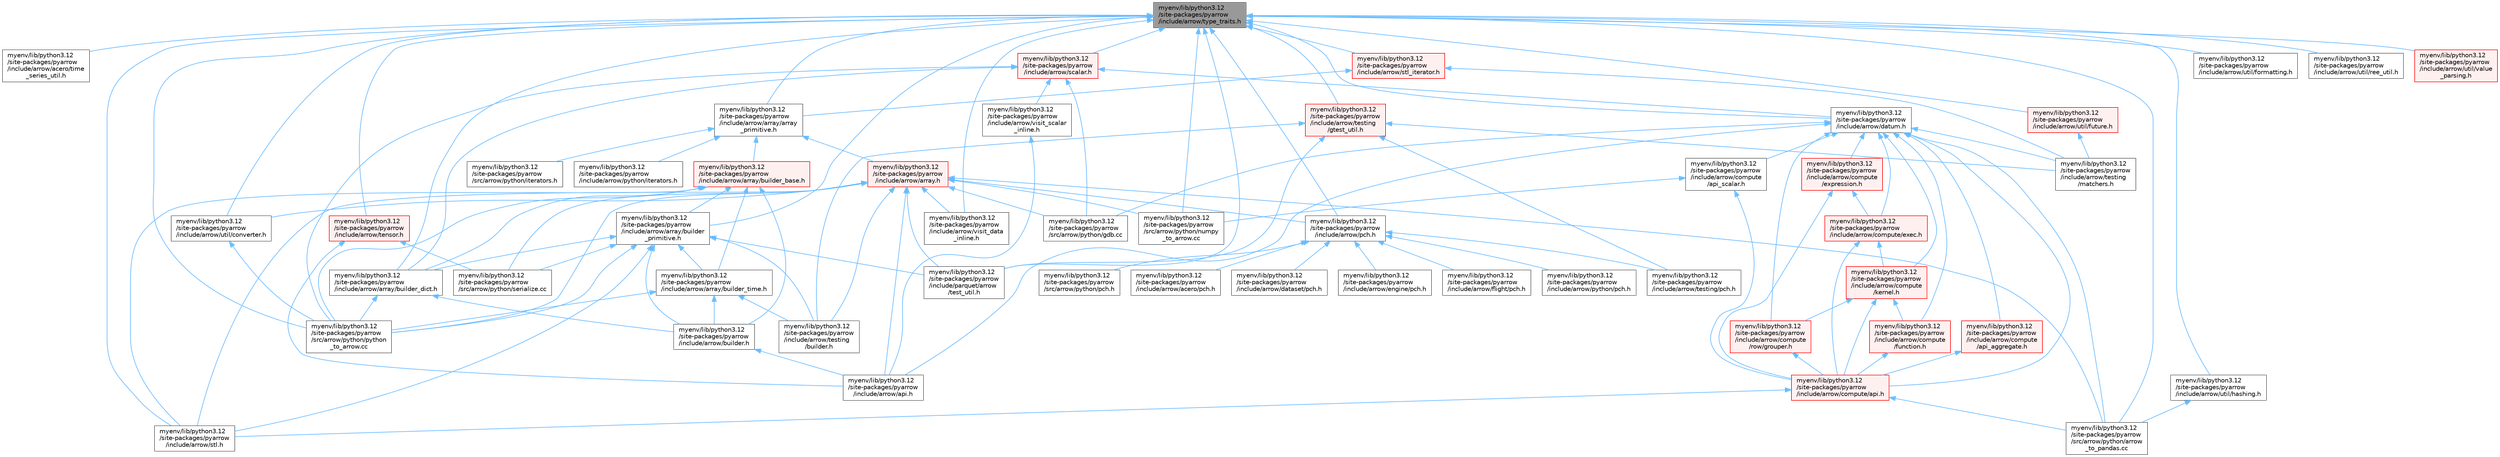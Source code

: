digraph "myenv/lib/python3.12/site-packages/pyarrow/include/arrow/type_traits.h"
{
 // LATEX_PDF_SIZE
  bgcolor="transparent";
  edge [fontname=Helvetica,fontsize=10,labelfontname=Helvetica,labelfontsize=10];
  node [fontname=Helvetica,fontsize=10,shape=box,height=0.2,width=0.4];
  Node1 [id="Node000001",label="myenv/lib/python3.12\l/site-packages/pyarrow\l/include/arrow/type_traits.h",height=0.2,width=0.4,color="gray40", fillcolor="grey60", style="filled", fontcolor="black",tooltip=" "];
  Node1 -> Node2 [id="edge1_Node000001_Node000002",dir="back",color="steelblue1",style="solid",tooltip=" "];
  Node2 [id="Node000002",label="myenv/lib/python3.12\l/site-packages/pyarrow\l/include/arrow/acero/time\l_series_util.h",height=0.2,width=0.4,color="grey40", fillcolor="white", style="filled",URL="$time__series__util_8h.html",tooltip=" "];
  Node1 -> Node3 [id="edge2_Node000001_Node000003",dir="back",color="steelblue1",style="solid",tooltip=" "];
  Node3 [id="Node000003",label="myenv/lib/python3.12\l/site-packages/pyarrow\l/include/arrow/array/array\l_primitive.h",height=0.2,width=0.4,color="grey40", fillcolor="white", style="filled",URL="$array__primitive_8h.html",tooltip=" "];
  Node3 -> Node4 [id="edge3_Node000003_Node000004",dir="back",color="steelblue1",style="solid",tooltip=" "];
  Node4 [id="Node000004",label="myenv/lib/python3.12\l/site-packages/pyarrow\l/include/arrow/array.h",height=0.2,width=0.4,color="red", fillcolor="#FFF0F0", style="filled",URL="$array_8h.html",tooltip=" "];
  Node4 -> Node5 [id="edge4_Node000004_Node000005",dir="back",color="steelblue1",style="solid",tooltip=" "];
  Node5 [id="Node000005",label="myenv/lib/python3.12\l/site-packages/pyarrow\l/include/arrow/api.h",height=0.2,width=0.4,color="grey40", fillcolor="white", style="filled",URL="$include_2arrow_2api_8h.html",tooltip=" "];
  Node4 -> Node10 [id="edge5_Node000004_Node000010",dir="back",color="steelblue1",style="solid",tooltip=" "];
  Node10 [id="Node000010",label="myenv/lib/python3.12\l/site-packages/pyarrow\l/include/arrow/pch.h",height=0.2,width=0.4,color="grey40", fillcolor="white", style="filled",URL="$include_2arrow_2pch_8h.html",tooltip=" "];
  Node10 -> Node11 [id="edge6_Node000010_Node000011",dir="back",color="steelblue1",style="solid",tooltip=" "];
  Node11 [id="Node000011",label="myenv/lib/python3.12\l/site-packages/pyarrow\l/include/arrow/acero/pch.h",height=0.2,width=0.4,color="grey40", fillcolor="white", style="filled",URL="$include_2arrow_2acero_2pch_8h.html",tooltip=" "];
  Node10 -> Node12 [id="edge7_Node000010_Node000012",dir="back",color="steelblue1",style="solid",tooltip=" "];
  Node12 [id="Node000012",label="myenv/lib/python3.12\l/site-packages/pyarrow\l/include/arrow/dataset/pch.h",height=0.2,width=0.4,color="grey40", fillcolor="white", style="filled",URL="$include_2arrow_2dataset_2pch_8h.html",tooltip=" "];
  Node10 -> Node13 [id="edge8_Node000010_Node000013",dir="back",color="steelblue1",style="solid",tooltip=" "];
  Node13 [id="Node000013",label="myenv/lib/python3.12\l/site-packages/pyarrow\l/include/arrow/engine/pch.h",height=0.2,width=0.4,color="grey40", fillcolor="white", style="filled",URL="$include_2arrow_2engine_2pch_8h.html",tooltip=" "];
  Node10 -> Node14 [id="edge9_Node000010_Node000014",dir="back",color="steelblue1",style="solid",tooltip=" "];
  Node14 [id="Node000014",label="myenv/lib/python3.12\l/site-packages/pyarrow\l/include/arrow/flight/pch.h",height=0.2,width=0.4,color="grey40", fillcolor="white", style="filled",URL="$include_2arrow_2flight_2pch_8h.html",tooltip=" "];
  Node10 -> Node15 [id="edge10_Node000010_Node000015",dir="back",color="steelblue1",style="solid",tooltip=" "];
  Node15 [id="Node000015",label="myenv/lib/python3.12\l/site-packages/pyarrow\l/include/arrow/python/pch.h",height=0.2,width=0.4,color="grey40", fillcolor="white", style="filled",URL="$include_2arrow_2python_2pch_8h.html",tooltip=" "];
  Node10 -> Node16 [id="edge11_Node000010_Node000016",dir="back",color="steelblue1",style="solid",tooltip=" "];
  Node16 [id="Node000016",label="myenv/lib/python3.12\l/site-packages/pyarrow\l/include/arrow/testing/pch.h",height=0.2,width=0.4,color="grey40", fillcolor="white", style="filled",URL="$include_2arrow_2testing_2pch_8h.html",tooltip=" "];
  Node10 -> Node17 [id="edge12_Node000010_Node000017",dir="back",color="steelblue1",style="solid",tooltip=" "];
  Node17 [id="Node000017",label="myenv/lib/python3.12\l/site-packages/pyarrow\l/src/arrow/python/pch.h",height=0.2,width=0.4,color="grey40", fillcolor="white", style="filled",URL="$src_2arrow_2python_2pch_8h.html",tooltip=" "];
  Node4 -> Node18 [id="edge13_Node000004_Node000018",dir="back",color="steelblue1",style="solid",tooltip=" "];
  Node18 [id="Node000018",label="myenv/lib/python3.12\l/site-packages/pyarrow\l/include/arrow/stl.h",height=0.2,width=0.4,color="grey40", fillcolor="white", style="filled",URL="$stl_8h.html",tooltip=" "];
  Node4 -> Node19 [id="edge14_Node000004_Node000019",dir="back",color="steelblue1",style="solid",tooltip=" "];
  Node19 [id="Node000019",label="myenv/lib/python3.12\l/site-packages/pyarrow\l/include/arrow/testing\l/builder.h",height=0.2,width=0.4,color="grey40", fillcolor="white", style="filled",URL="$testing_2builder_8h.html",tooltip=" "];
  Node4 -> Node20 [id="edge15_Node000004_Node000020",dir="back",color="steelblue1",style="solid",tooltip=" "];
  Node20 [id="Node000020",label="myenv/lib/python3.12\l/site-packages/pyarrow\l/include/arrow/util/converter.h",height=0.2,width=0.4,color="grey40", fillcolor="white", style="filled",URL="$util_2converter_8h.html",tooltip=" "];
  Node20 -> Node21 [id="edge16_Node000020_Node000021",dir="back",color="steelblue1",style="solid",tooltip=" "];
  Node21 [id="Node000021",label="myenv/lib/python3.12\l/site-packages/pyarrow\l/src/arrow/python/python\l_to_arrow.cc",height=0.2,width=0.4,color="grey40", fillcolor="white", style="filled",URL="$python__to__arrow_8cc.html",tooltip=" "];
  Node4 -> Node23 [id="edge17_Node000004_Node000023",dir="back",color="steelblue1",style="solid",tooltip=" "];
  Node23 [id="Node000023",label="myenv/lib/python3.12\l/site-packages/pyarrow\l/include/arrow/visit_data\l_inline.h",height=0.2,width=0.4,color="grey40", fillcolor="white", style="filled",URL="$visit__data__inline_8h.html",tooltip=" "];
  Node4 -> Node24 [id="edge18_Node000004_Node000024",dir="back",color="steelblue1",style="solid",tooltip=" "];
  Node24 [id="Node000024",label="myenv/lib/python3.12\l/site-packages/pyarrow\l/include/parquet/arrow\l/test_util.h",height=0.2,width=0.4,color="grey40", fillcolor="white", style="filled",URL="$parquet_2arrow_2test__util_8h.html",tooltip=" "];
  Node4 -> Node25 [id="edge19_Node000004_Node000025",dir="back",color="steelblue1",style="solid",tooltip=" "];
  Node25 [id="Node000025",label="myenv/lib/python3.12\l/site-packages/pyarrow\l/src/arrow/python/arrow\l_to_pandas.cc",height=0.2,width=0.4,color="grey40", fillcolor="white", style="filled",URL="$arrow__to__pandas_8cc.html",tooltip=" "];
  Node4 -> Node29 [id="edge20_Node000004_Node000029",dir="back",color="steelblue1",style="solid",tooltip=" "];
  Node29 [id="Node000029",label="myenv/lib/python3.12\l/site-packages/pyarrow\l/src/arrow/python/gdb.cc",height=0.2,width=0.4,color="grey40", fillcolor="white", style="filled",URL="$gdb_8cc.html",tooltip=" "];
  Node4 -> Node30 [id="edge21_Node000004_Node000030",dir="back",color="steelblue1",style="solid",tooltip=" "];
  Node30 [id="Node000030",label="myenv/lib/python3.12\l/site-packages/pyarrow\l/src/arrow/python/numpy\l_to_arrow.cc",height=0.2,width=0.4,color="grey40", fillcolor="white", style="filled",URL="$numpy__to__arrow_8cc.html",tooltip=" "];
  Node4 -> Node21 [id="edge22_Node000004_Node000021",dir="back",color="steelblue1",style="solid",tooltip=" "];
  Node4 -> Node33 [id="edge23_Node000004_Node000033",dir="back",color="steelblue1",style="solid",tooltip=" "];
  Node33 [id="Node000033",label="myenv/lib/python3.12\l/site-packages/pyarrow\l/src/arrow/python/serialize.cc",height=0.2,width=0.4,color="grey40", fillcolor="white", style="filled",URL="$serialize_8cc.html",tooltip=" "];
  Node3 -> Node34 [id="edge24_Node000003_Node000034",dir="back",color="steelblue1",style="solid",tooltip=" "];
  Node34 [id="Node000034",label="myenv/lib/python3.12\l/site-packages/pyarrow\l/include/arrow/array/builder_base.h",height=0.2,width=0.4,color="red", fillcolor="#FFF0F0", style="filled",URL="$builder__base_8h.html",tooltip=" "];
  Node34 -> Node36 [id="edge25_Node000034_Node000036",dir="back",color="steelblue1",style="solid",tooltip=" "];
  Node36 [id="Node000036",label="myenv/lib/python3.12\l/site-packages/pyarrow\l/include/arrow/array/builder_dict.h",height=0.2,width=0.4,color="grey40", fillcolor="white", style="filled",URL="$builder__dict_8h.html",tooltip=" "];
  Node36 -> Node7 [id="edge26_Node000036_Node000007",dir="back",color="steelblue1",style="solid",tooltip=" "];
  Node7 [id="Node000007",label="myenv/lib/python3.12\l/site-packages/pyarrow\l/include/arrow/builder.h",height=0.2,width=0.4,color="grey40", fillcolor="white", style="filled",URL="$builder_8h.html",tooltip=" "];
  Node7 -> Node5 [id="edge27_Node000007_Node000005",dir="back",color="steelblue1",style="solid",tooltip=" "];
  Node36 -> Node21 [id="edge28_Node000036_Node000021",dir="back",color="steelblue1",style="solid",tooltip=" "];
  Node34 -> Node41 [id="edge29_Node000034_Node000041",dir="back",color="steelblue1",style="solid",tooltip=" "];
  Node41 [id="Node000041",label="myenv/lib/python3.12\l/site-packages/pyarrow\l/include/arrow/array/builder\l_primitive.h",height=0.2,width=0.4,color="grey40", fillcolor="white", style="filled",URL="$builder__primitive_8h.html",tooltip=" "];
  Node41 -> Node36 [id="edge30_Node000041_Node000036",dir="back",color="steelblue1",style="solid",tooltip=" "];
  Node41 -> Node42 [id="edge31_Node000041_Node000042",dir="back",color="steelblue1",style="solid",tooltip=" "];
  Node42 [id="Node000042",label="myenv/lib/python3.12\l/site-packages/pyarrow\l/include/arrow/array/builder_time.h",height=0.2,width=0.4,color="grey40", fillcolor="white", style="filled",URL="$builder__time_8h.html",tooltip=" "];
  Node42 -> Node7 [id="edge32_Node000042_Node000007",dir="back",color="steelblue1",style="solid",tooltip=" "];
  Node42 -> Node19 [id="edge33_Node000042_Node000019",dir="back",color="steelblue1",style="solid",tooltip=" "];
  Node42 -> Node21 [id="edge34_Node000042_Node000021",dir="back",color="steelblue1",style="solid",tooltip=" "];
  Node41 -> Node7 [id="edge35_Node000041_Node000007",dir="back",color="steelblue1",style="solid",tooltip=" "];
  Node41 -> Node18 [id="edge36_Node000041_Node000018",dir="back",color="steelblue1",style="solid",tooltip=" "];
  Node41 -> Node19 [id="edge37_Node000041_Node000019",dir="back",color="steelblue1",style="solid",tooltip=" "];
  Node41 -> Node24 [id="edge38_Node000041_Node000024",dir="back",color="steelblue1",style="solid",tooltip=" "];
  Node41 -> Node21 [id="edge39_Node000041_Node000021",dir="back",color="steelblue1",style="solid",tooltip=" "];
  Node41 -> Node33 [id="edge40_Node000041_Node000033",dir="back",color="steelblue1",style="solid",tooltip=" "];
  Node34 -> Node42 [id="edge41_Node000034_Node000042",dir="back",color="steelblue1",style="solid",tooltip=" "];
  Node34 -> Node7 [id="edge42_Node000034_Node000007",dir="back",color="steelblue1",style="solid",tooltip=" "];
  Node34 -> Node18 [id="edge43_Node000034_Node000018",dir="back",color="steelblue1",style="solid",tooltip=" "];
  Node34 -> Node21 [id="edge44_Node000034_Node000021",dir="back",color="steelblue1",style="solid",tooltip=" "];
  Node3 -> Node47 [id="edge45_Node000003_Node000047",dir="back",color="steelblue1",style="solid",tooltip=" "];
  Node47 [id="Node000047",label="myenv/lib/python3.12\l/site-packages/pyarrow\l/include/arrow/python/iterators.h",height=0.2,width=0.4,color="grey40", fillcolor="white", style="filled",URL="$include_2arrow_2python_2iterators_8h.html",tooltip=" "];
  Node3 -> Node48 [id="edge46_Node000003_Node000048",dir="back",color="steelblue1",style="solid",tooltip=" "];
  Node48 [id="Node000048",label="myenv/lib/python3.12\l/site-packages/pyarrow\l/src/arrow/python/iterators.h",height=0.2,width=0.4,color="grey40", fillcolor="white", style="filled",URL="$src_2arrow_2python_2iterators_8h.html",tooltip=" "];
  Node1 -> Node36 [id="edge47_Node000001_Node000036",dir="back",color="steelblue1",style="solid",tooltip=" "];
  Node1 -> Node41 [id="edge48_Node000001_Node000041",dir="back",color="steelblue1",style="solid",tooltip=" "];
  Node1 -> Node49 [id="edge49_Node000001_Node000049",dir="back",color="steelblue1",style="solid",tooltip=" "];
  Node49 [id="Node000049",label="myenv/lib/python3.12\l/site-packages/pyarrow\l/include/arrow/datum.h",height=0.2,width=0.4,color="grey40", fillcolor="white", style="filled",URL="$datum_8h.html",tooltip=" "];
  Node49 -> Node5 [id="edge50_Node000049_Node000005",dir="back",color="steelblue1",style="solid",tooltip=" "];
  Node49 -> Node50 [id="edge51_Node000049_Node000050",dir="back",color="steelblue1",style="solid",tooltip=" "];
  Node50 [id="Node000050",label="myenv/lib/python3.12\l/site-packages/pyarrow\l/include/arrow/compute/api.h",height=0.2,width=0.4,color="red", fillcolor="#FFF0F0", style="filled",URL="$include_2arrow_2compute_2api_8h.html",tooltip=" "];
  Node50 -> Node18 [id="edge52_Node000050_Node000018",dir="back",color="steelblue1",style="solid",tooltip=" "];
  Node50 -> Node25 [id="edge53_Node000050_Node000025",dir="back",color="steelblue1",style="solid",tooltip=" "];
  Node49 -> Node53 [id="edge54_Node000049_Node000053",dir="back",color="steelblue1",style="solid",tooltip=" "];
  Node53 [id="Node000053",label="myenv/lib/python3.12\l/site-packages/pyarrow\l/include/arrow/compute\l/api_aggregate.h",height=0.2,width=0.4,color="red", fillcolor="#FFF0F0", style="filled",URL="$api__aggregate_8h.html",tooltip=" "];
  Node53 -> Node50 [id="edge55_Node000053_Node000050",dir="back",color="steelblue1",style="solid",tooltip=" "];
  Node49 -> Node84 [id="edge56_Node000049_Node000084",dir="back",color="steelblue1",style="solid",tooltip=" "];
  Node84 [id="Node000084",label="myenv/lib/python3.12\l/site-packages/pyarrow\l/include/arrow/compute\l/api_scalar.h",height=0.2,width=0.4,color="grey40", fillcolor="white", style="filled",URL="$api__scalar_8h.html",tooltip=" "];
  Node84 -> Node50 [id="edge57_Node000084_Node000050",dir="back",color="steelblue1",style="solid",tooltip=" "];
  Node84 -> Node30 [id="edge58_Node000084_Node000030",dir="back",color="steelblue1",style="solid",tooltip=" "];
  Node49 -> Node85 [id="edge59_Node000049_Node000085",dir="back",color="steelblue1",style="solid",tooltip=" "];
  Node85 [id="Node000085",label="myenv/lib/python3.12\l/site-packages/pyarrow\l/include/arrow/compute/exec.h",height=0.2,width=0.4,color="red", fillcolor="#FFF0F0", style="filled",URL="$exec_8h.html",tooltip=" "];
  Node85 -> Node50 [id="edge60_Node000085_Node000050",dir="back",color="steelblue1",style="solid",tooltip=" "];
  Node85 -> Node91 [id="edge61_Node000085_Node000091",dir="back",color="steelblue1",style="solid",tooltip=" "];
  Node91 [id="Node000091",label="myenv/lib/python3.12\l/site-packages/pyarrow\l/include/arrow/compute\l/kernel.h",height=0.2,width=0.4,color="red", fillcolor="#FFF0F0", style="filled",URL="$kernel_8h.html",tooltip=" "];
  Node91 -> Node50 [id="edge62_Node000091_Node000050",dir="back",color="steelblue1",style="solid",tooltip=" "];
  Node91 -> Node92 [id="edge63_Node000091_Node000092",dir="back",color="steelblue1",style="solid",tooltip=" "];
  Node92 [id="Node000092",label="myenv/lib/python3.12\l/site-packages/pyarrow\l/include/arrow/compute\l/function.h",height=0.2,width=0.4,color="red", fillcolor="#FFF0F0", style="filled",URL="$function_8h.html",tooltip=" "];
  Node92 -> Node50 [id="edge64_Node000092_Node000050",dir="back",color="steelblue1",style="solid",tooltip=" "];
  Node91 -> Node97 [id="edge65_Node000091_Node000097",dir="back",color="steelblue1",style="solid",tooltip=" "];
  Node97 [id="Node000097",label="myenv/lib/python3.12\l/site-packages/pyarrow\l/include/arrow/compute\l/row/grouper.h",height=0.2,width=0.4,color="red", fillcolor="#FFF0F0", style="filled",URL="$grouper_8h.html",tooltip=" "];
  Node97 -> Node50 [id="edge66_Node000097_Node000050",dir="back",color="steelblue1",style="solid",tooltip=" "];
  Node49 -> Node98 [id="edge67_Node000049_Node000098",dir="back",color="steelblue1",style="solid",tooltip=" "];
  Node98 [id="Node000098",label="myenv/lib/python3.12\l/site-packages/pyarrow\l/include/arrow/compute\l/expression.h",height=0.2,width=0.4,color="red", fillcolor="#FFF0F0", style="filled",URL="$expression_8h.html",tooltip=" "];
  Node98 -> Node50 [id="edge68_Node000098_Node000050",dir="back",color="steelblue1",style="solid",tooltip=" "];
  Node98 -> Node85 [id="edge69_Node000098_Node000085",dir="back",color="steelblue1",style="solid",tooltip=" "];
  Node49 -> Node92 [id="edge70_Node000049_Node000092",dir="back",color="steelblue1",style="solid",tooltip=" "];
  Node49 -> Node91 [id="edge71_Node000049_Node000091",dir="back",color="steelblue1",style="solid",tooltip=" "];
  Node49 -> Node97 [id="edge72_Node000049_Node000097",dir="back",color="steelblue1",style="solid",tooltip=" "];
  Node49 -> Node103 [id="edge73_Node000049_Node000103",dir="back",color="steelblue1",style="solid",tooltip=" "];
  Node103 [id="Node000103",label="myenv/lib/python3.12\l/site-packages/pyarrow\l/include/arrow/testing\l/matchers.h",height=0.2,width=0.4,color="grey40", fillcolor="white", style="filled",URL="$matchers_8h.html",tooltip=" "];
  Node49 -> Node25 [id="edge74_Node000049_Node000025",dir="back",color="steelblue1",style="solid",tooltip=" "];
  Node49 -> Node29 [id="edge75_Node000049_Node000029",dir="back",color="steelblue1",style="solid",tooltip=" "];
  Node1 -> Node10 [id="edge76_Node000001_Node000010",dir="back",color="steelblue1",style="solid",tooltip=" "];
  Node1 -> Node104 [id="edge77_Node000001_Node000104",dir="back",color="steelblue1",style="solid",tooltip=" "];
  Node104 [id="Node000104",label="myenv/lib/python3.12\l/site-packages/pyarrow\l/include/arrow/scalar.h",height=0.2,width=0.4,color="red", fillcolor="#FFF0F0", style="filled",URL="$scalar_8h.html",tooltip=" "];
  Node104 -> Node36 [id="edge78_Node000104_Node000036",dir="back",color="steelblue1",style="solid",tooltip=" "];
  Node104 -> Node49 [id="edge79_Node000104_Node000049",dir="back",color="steelblue1",style="solid",tooltip=" "];
  Node104 -> Node105 [id="edge80_Node000104_Node000105",dir="back",color="steelblue1",style="solid",tooltip=" "];
  Node105 [id="Node000105",label="myenv/lib/python3.12\l/site-packages/pyarrow\l/include/arrow/visit_scalar\l_inline.h",height=0.2,width=0.4,color="grey40", fillcolor="white", style="filled",URL="$visit__scalar__inline_8h.html",tooltip=" "];
  Node105 -> Node5 [id="edge81_Node000105_Node000005",dir="back",color="steelblue1",style="solid",tooltip=" "];
  Node104 -> Node29 [id="edge82_Node000104_Node000029",dir="back",color="steelblue1",style="solid",tooltip=" "];
  Node104 -> Node21 [id="edge83_Node000104_Node000021",dir="back",color="steelblue1",style="solid",tooltip=" "];
  Node1 -> Node18 [id="edge84_Node000001_Node000018",dir="back",color="steelblue1",style="solid",tooltip=" "];
  Node1 -> Node107 [id="edge85_Node000001_Node000107",dir="back",color="steelblue1",style="solid",tooltip=" "];
  Node107 [id="Node000107",label="myenv/lib/python3.12\l/site-packages/pyarrow\l/include/arrow/stl_iterator.h",height=0.2,width=0.4,color="red", fillcolor="#FFF0F0", style="filled",URL="$stl__iterator_8h.html",tooltip=" "];
  Node107 -> Node3 [id="edge86_Node000107_Node000003",dir="back",color="steelblue1",style="solid",tooltip=" "];
  Node107 -> Node103 [id="edge87_Node000107_Node000103",dir="back",color="steelblue1",style="solid",tooltip=" "];
  Node1 -> Node110 [id="edge88_Node000001_Node000110",dir="back",color="steelblue1",style="solid",tooltip=" "];
  Node110 [id="Node000110",label="myenv/lib/python3.12\l/site-packages/pyarrow\l/include/arrow/tensor.h",height=0.2,width=0.4,color="red", fillcolor="#FFF0F0", style="filled",URL="$tensor_8h.html",tooltip=" "];
  Node110 -> Node5 [id="edge89_Node000110_Node000005",dir="back",color="steelblue1",style="solid",tooltip=" "];
  Node110 -> Node33 [id="edge90_Node000110_Node000033",dir="back",color="steelblue1",style="solid",tooltip=" "];
  Node1 -> Node120 [id="edge91_Node000001_Node000120",dir="back",color="steelblue1",style="solid",tooltip=" "];
  Node120 [id="Node000120",label="myenv/lib/python3.12\l/site-packages/pyarrow\l/include/arrow/testing\l/gtest_util.h",height=0.2,width=0.4,color="red", fillcolor="#FFF0F0", style="filled",URL="$gtest__util_8h.html",tooltip=" "];
  Node120 -> Node19 [id="edge92_Node000120_Node000019",dir="back",color="steelblue1",style="solid",tooltip=" "];
  Node120 -> Node103 [id="edge93_Node000120_Node000103",dir="back",color="steelblue1",style="solid",tooltip=" "];
  Node120 -> Node16 [id="edge94_Node000120_Node000016",dir="back",color="steelblue1",style="solid",tooltip=" "];
  Node120 -> Node24 [id="edge95_Node000120_Node000024",dir="back",color="steelblue1",style="solid",tooltip=" "];
  Node1 -> Node20 [id="edge96_Node000001_Node000020",dir="back",color="steelblue1",style="solid",tooltip=" "];
  Node1 -> Node128 [id="edge97_Node000001_Node000128",dir="back",color="steelblue1",style="solid",tooltip=" "];
  Node128 [id="Node000128",label="myenv/lib/python3.12\l/site-packages/pyarrow\l/include/arrow/util/formatting.h",height=0.2,width=0.4,color="grey40", fillcolor="white", style="filled",URL="$formatting_8h.html",tooltip=" "];
  Node1 -> Node129 [id="edge98_Node000001_Node000129",dir="back",color="steelblue1",style="solid",tooltip=" "];
  Node129 [id="Node000129",label="myenv/lib/python3.12\l/site-packages/pyarrow\l/include/arrow/util/future.h",height=0.2,width=0.4,color="red", fillcolor="#FFF0F0", style="filled",URL="$future_8h.html",tooltip=" "];
  Node129 -> Node103 [id="edge99_Node000129_Node000103",dir="back",color="steelblue1",style="solid",tooltip=" "];
  Node1 -> Node39 [id="edge100_Node000001_Node000039",dir="back",color="steelblue1",style="solid",tooltip=" "];
  Node39 [id="Node000039",label="myenv/lib/python3.12\l/site-packages/pyarrow\l/include/arrow/util/hashing.h",height=0.2,width=0.4,color="grey40", fillcolor="white", style="filled",URL="$hashing_8h.html",tooltip=" "];
  Node39 -> Node25 [id="edge101_Node000039_Node000025",dir="back",color="steelblue1",style="solid",tooltip=" "];
  Node1 -> Node145 [id="edge102_Node000001_Node000145",dir="back",color="steelblue1",style="solid",tooltip=" "];
  Node145 [id="Node000145",label="myenv/lib/python3.12\l/site-packages/pyarrow\l/include/arrow/util/ree_util.h",height=0.2,width=0.4,color="grey40", fillcolor="white", style="filled",URL="$ree__util_8h.html",tooltip=" "];
  Node1 -> Node146 [id="edge103_Node000001_Node000146",dir="back",color="steelblue1",style="solid",tooltip=" "];
  Node146 [id="Node000146",label="myenv/lib/python3.12\l/site-packages/pyarrow\l/include/arrow/util/value\l_parsing.h",height=0.2,width=0.4,color="red", fillcolor="#FFF0F0", style="filled",URL="$value__parsing_8h.html",tooltip=" "];
  Node1 -> Node23 [id="edge104_Node000001_Node000023",dir="back",color="steelblue1",style="solid",tooltip=" "];
  Node1 -> Node24 [id="edge105_Node000001_Node000024",dir="back",color="steelblue1",style="solid",tooltip=" "];
  Node1 -> Node25 [id="edge106_Node000001_Node000025",dir="back",color="steelblue1",style="solid",tooltip=" "];
  Node1 -> Node30 [id="edge107_Node000001_Node000030",dir="back",color="steelblue1",style="solid",tooltip=" "];
  Node1 -> Node21 [id="edge108_Node000001_Node000021",dir="back",color="steelblue1",style="solid",tooltip=" "];
}
